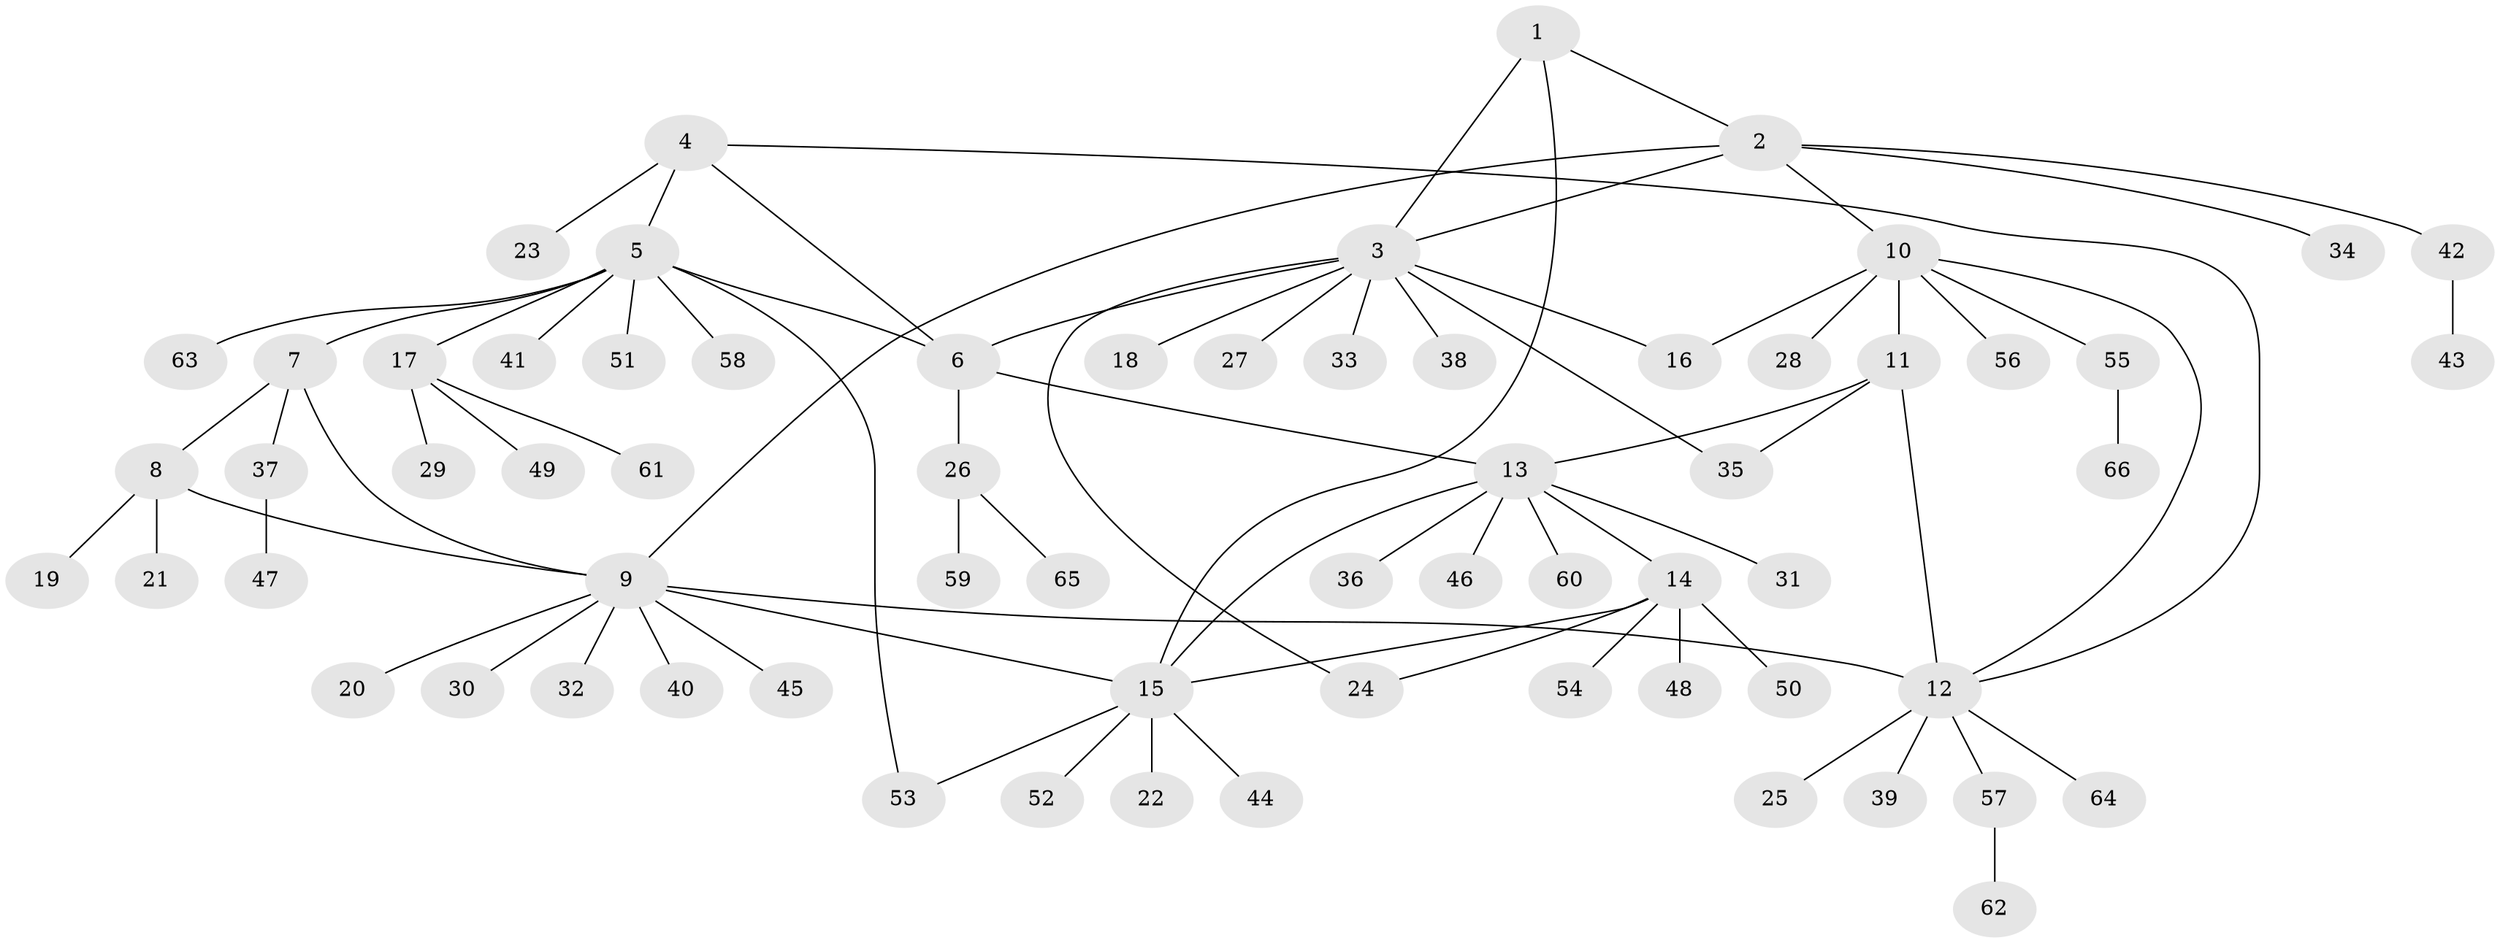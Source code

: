 // coarse degree distribution, {3: 0.08333333333333333, 5: 0.0625, 9: 0.041666666666666664, 8: 0.020833333333333332, 4: 0.041666666666666664, 6: 0.020833333333333332, 7: 0.0625, 2: 0.08333333333333333, 1: 0.5833333333333334}
// Generated by graph-tools (version 1.1) at 2025/52/03/04/25 22:52:20]
// undirected, 66 vertices, 80 edges
graph export_dot {
  node [color=gray90,style=filled];
  1;
  2;
  3;
  4;
  5;
  6;
  7;
  8;
  9;
  10;
  11;
  12;
  13;
  14;
  15;
  16;
  17;
  18;
  19;
  20;
  21;
  22;
  23;
  24;
  25;
  26;
  27;
  28;
  29;
  30;
  31;
  32;
  33;
  34;
  35;
  36;
  37;
  38;
  39;
  40;
  41;
  42;
  43;
  44;
  45;
  46;
  47;
  48;
  49;
  50;
  51;
  52;
  53;
  54;
  55;
  56;
  57;
  58;
  59;
  60;
  61;
  62;
  63;
  64;
  65;
  66;
  1 -- 2;
  1 -- 3;
  1 -- 15;
  2 -- 3;
  2 -- 9;
  2 -- 10;
  2 -- 34;
  2 -- 42;
  3 -- 6;
  3 -- 16;
  3 -- 18;
  3 -- 24;
  3 -- 27;
  3 -- 33;
  3 -- 35;
  3 -- 38;
  4 -- 5;
  4 -- 6;
  4 -- 12;
  4 -- 23;
  5 -- 6;
  5 -- 7;
  5 -- 17;
  5 -- 41;
  5 -- 51;
  5 -- 53;
  5 -- 58;
  5 -- 63;
  6 -- 13;
  6 -- 26;
  7 -- 8;
  7 -- 9;
  7 -- 37;
  8 -- 9;
  8 -- 19;
  8 -- 21;
  9 -- 12;
  9 -- 15;
  9 -- 20;
  9 -- 30;
  9 -- 32;
  9 -- 40;
  9 -- 45;
  10 -- 11;
  10 -- 12;
  10 -- 16;
  10 -- 28;
  10 -- 55;
  10 -- 56;
  11 -- 12;
  11 -- 13;
  11 -- 35;
  12 -- 25;
  12 -- 39;
  12 -- 57;
  12 -- 64;
  13 -- 14;
  13 -- 15;
  13 -- 31;
  13 -- 36;
  13 -- 46;
  13 -- 60;
  14 -- 15;
  14 -- 24;
  14 -- 48;
  14 -- 50;
  14 -- 54;
  15 -- 22;
  15 -- 44;
  15 -- 52;
  15 -- 53;
  17 -- 29;
  17 -- 49;
  17 -- 61;
  26 -- 59;
  26 -- 65;
  37 -- 47;
  42 -- 43;
  55 -- 66;
  57 -- 62;
}
